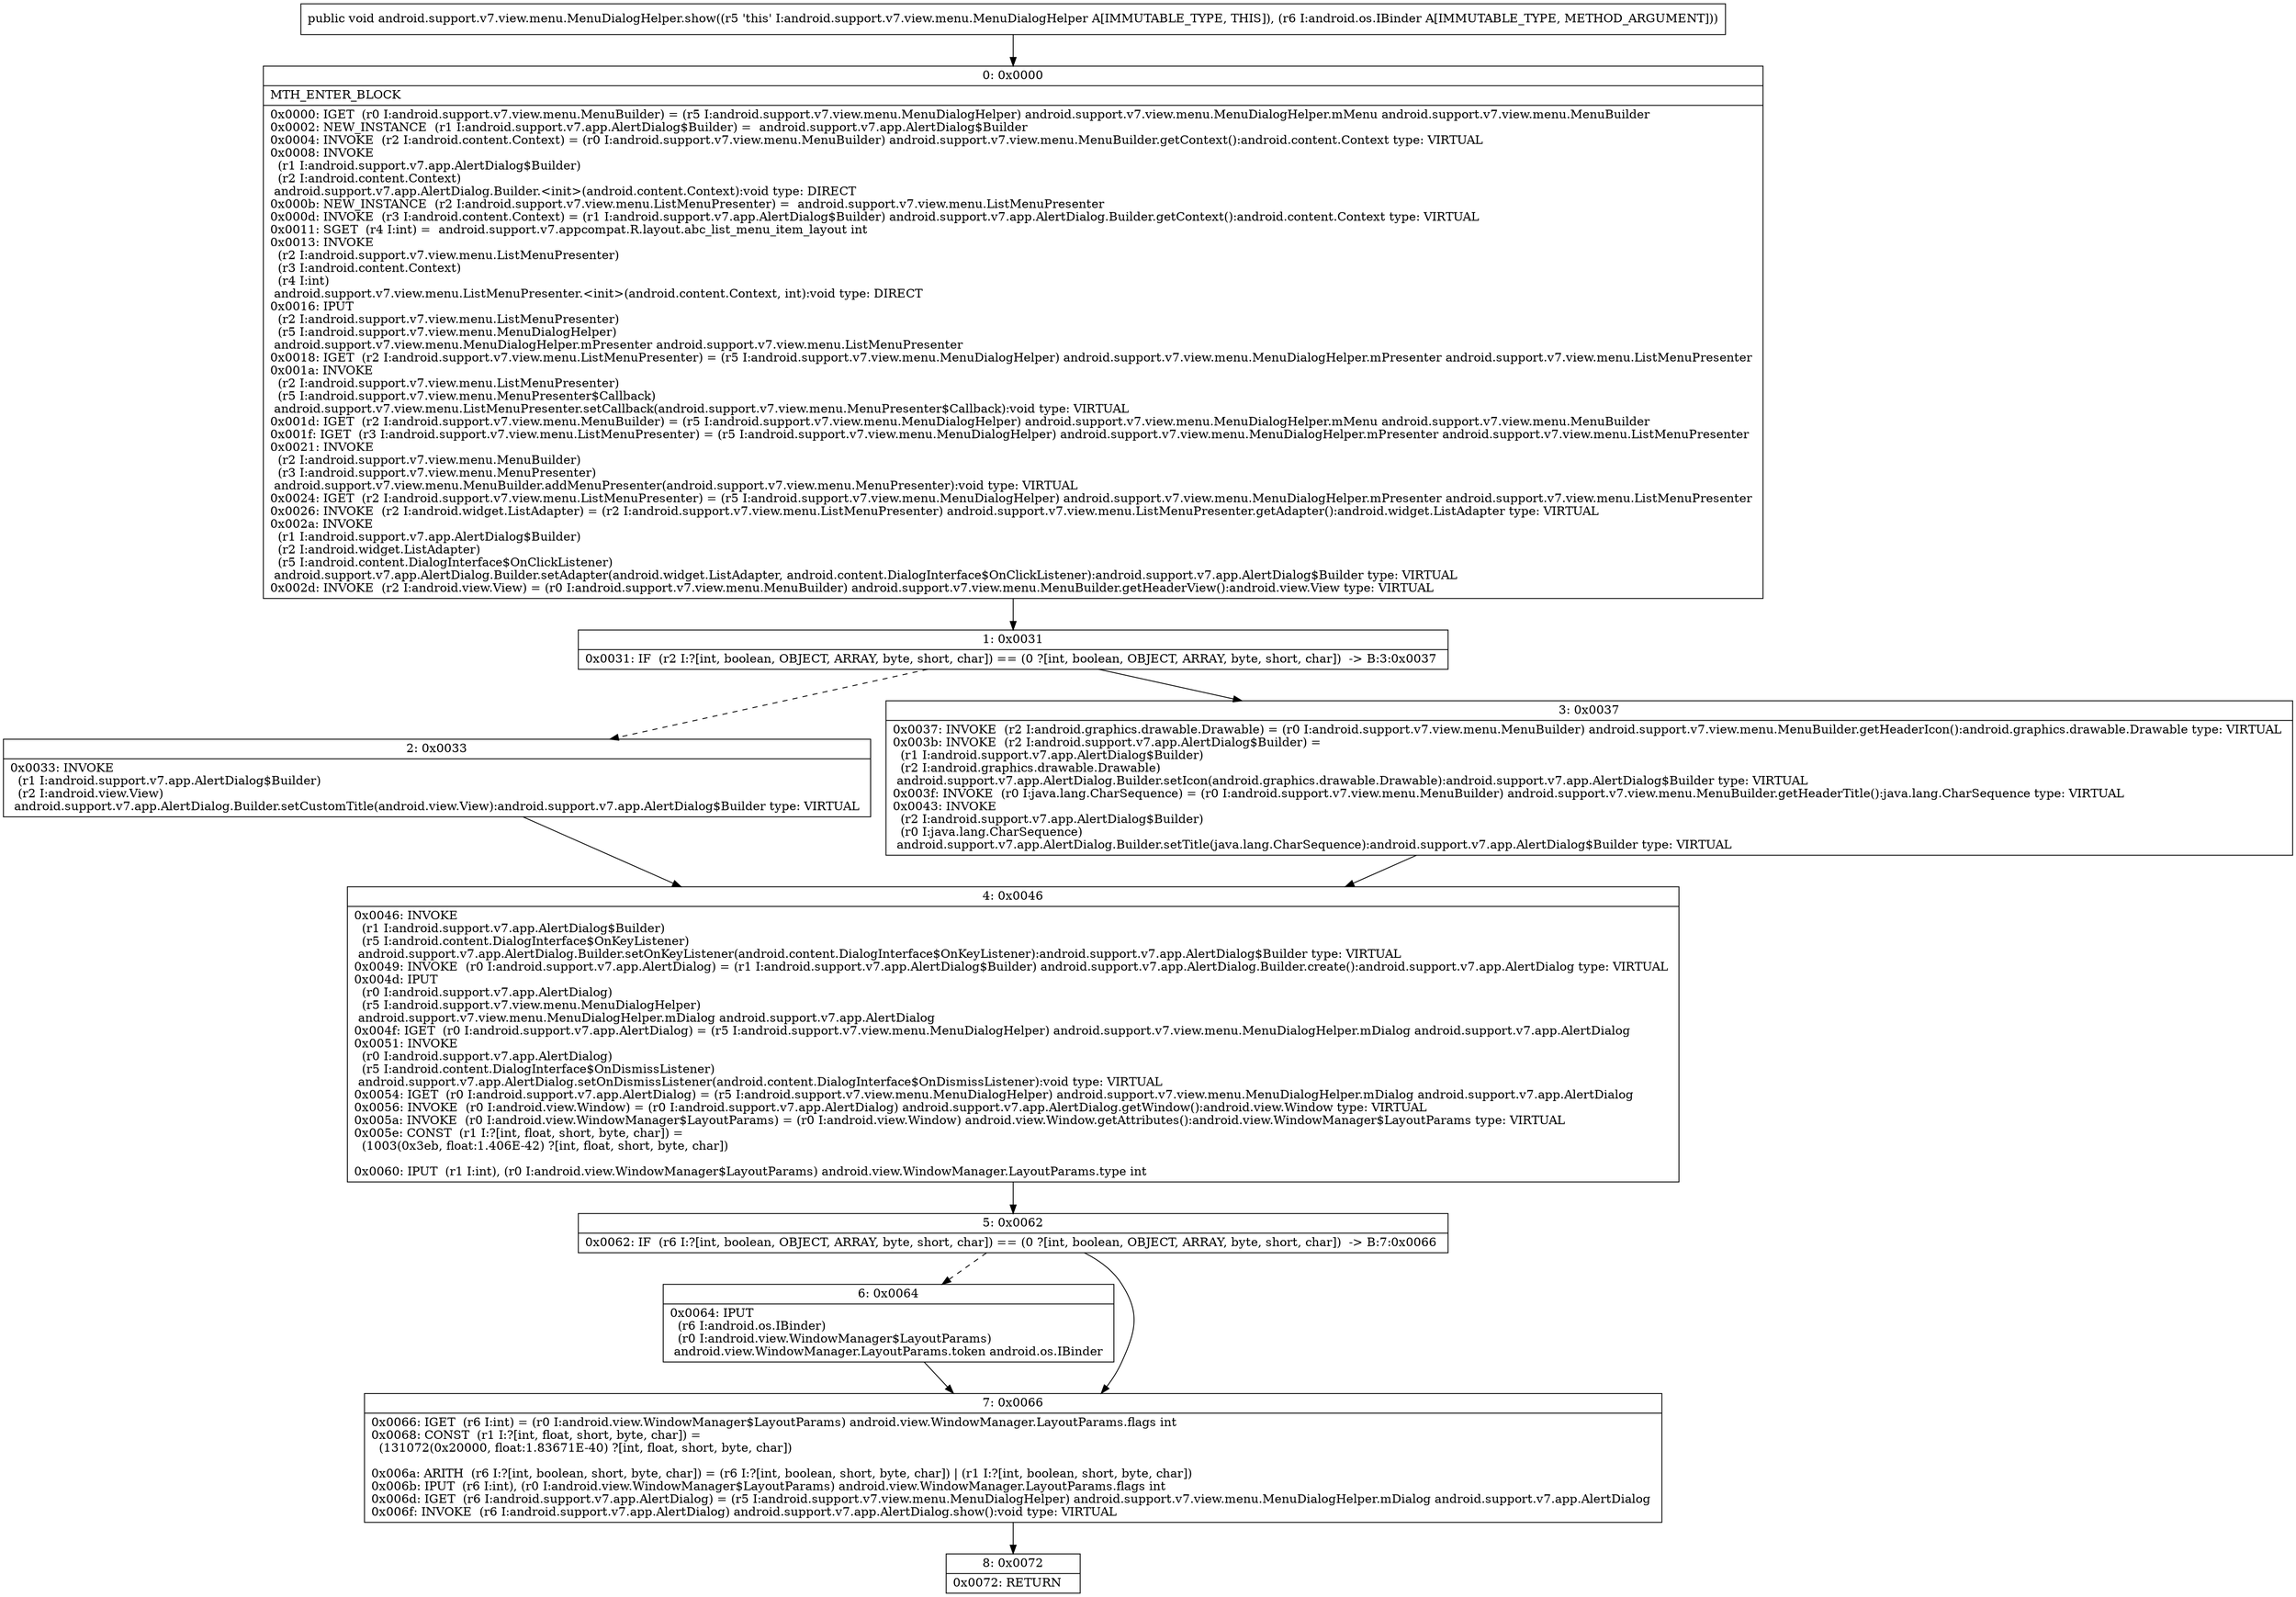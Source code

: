 digraph "CFG forandroid.support.v7.view.menu.MenuDialogHelper.show(Landroid\/os\/IBinder;)V" {
Node_0 [shape=record,label="{0\:\ 0x0000|MTH_ENTER_BLOCK\l|0x0000: IGET  (r0 I:android.support.v7.view.menu.MenuBuilder) = (r5 I:android.support.v7.view.menu.MenuDialogHelper) android.support.v7.view.menu.MenuDialogHelper.mMenu android.support.v7.view.menu.MenuBuilder \l0x0002: NEW_INSTANCE  (r1 I:android.support.v7.app.AlertDialog$Builder) =  android.support.v7.app.AlertDialog$Builder \l0x0004: INVOKE  (r2 I:android.content.Context) = (r0 I:android.support.v7.view.menu.MenuBuilder) android.support.v7.view.menu.MenuBuilder.getContext():android.content.Context type: VIRTUAL \l0x0008: INVOKE  \l  (r1 I:android.support.v7.app.AlertDialog$Builder)\l  (r2 I:android.content.Context)\l android.support.v7.app.AlertDialog.Builder.\<init\>(android.content.Context):void type: DIRECT \l0x000b: NEW_INSTANCE  (r2 I:android.support.v7.view.menu.ListMenuPresenter) =  android.support.v7.view.menu.ListMenuPresenter \l0x000d: INVOKE  (r3 I:android.content.Context) = (r1 I:android.support.v7.app.AlertDialog$Builder) android.support.v7.app.AlertDialog.Builder.getContext():android.content.Context type: VIRTUAL \l0x0011: SGET  (r4 I:int) =  android.support.v7.appcompat.R.layout.abc_list_menu_item_layout int \l0x0013: INVOKE  \l  (r2 I:android.support.v7.view.menu.ListMenuPresenter)\l  (r3 I:android.content.Context)\l  (r4 I:int)\l android.support.v7.view.menu.ListMenuPresenter.\<init\>(android.content.Context, int):void type: DIRECT \l0x0016: IPUT  \l  (r2 I:android.support.v7.view.menu.ListMenuPresenter)\l  (r5 I:android.support.v7.view.menu.MenuDialogHelper)\l android.support.v7.view.menu.MenuDialogHelper.mPresenter android.support.v7.view.menu.ListMenuPresenter \l0x0018: IGET  (r2 I:android.support.v7.view.menu.ListMenuPresenter) = (r5 I:android.support.v7.view.menu.MenuDialogHelper) android.support.v7.view.menu.MenuDialogHelper.mPresenter android.support.v7.view.menu.ListMenuPresenter \l0x001a: INVOKE  \l  (r2 I:android.support.v7.view.menu.ListMenuPresenter)\l  (r5 I:android.support.v7.view.menu.MenuPresenter$Callback)\l android.support.v7.view.menu.ListMenuPresenter.setCallback(android.support.v7.view.menu.MenuPresenter$Callback):void type: VIRTUAL \l0x001d: IGET  (r2 I:android.support.v7.view.menu.MenuBuilder) = (r5 I:android.support.v7.view.menu.MenuDialogHelper) android.support.v7.view.menu.MenuDialogHelper.mMenu android.support.v7.view.menu.MenuBuilder \l0x001f: IGET  (r3 I:android.support.v7.view.menu.ListMenuPresenter) = (r5 I:android.support.v7.view.menu.MenuDialogHelper) android.support.v7.view.menu.MenuDialogHelper.mPresenter android.support.v7.view.menu.ListMenuPresenter \l0x0021: INVOKE  \l  (r2 I:android.support.v7.view.menu.MenuBuilder)\l  (r3 I:android.support.v7.view.menu.MenuPresenter)\l android.support.v7.view.menu.MenuBuilder.addMenuPresenter(android.support.v7.view.menu.MenuPresenter):void type: VIRTUAL \l0x0024: IGET  (r2 I:android.support.v7.view.menu.ListMenuPresenter) = (r5 I:android.support.v7.view.menu.MenuDialogHelper) android.support.v7.view.menu.MenuDialogHelper.mPresenter android.support.v7.view.menu.ListMenuPresenter \l0x0026: INVOKE  (r2 I:android.widget.ListAdapter) = (r2 I:android.support.v7.view.menu.ListMenuPresenter) android.support.v7.view.menu.ListMenuPresenter.getAdapter():android.widget.ListAdapter type: VIRTUAL \l0x002a: INVOKE  \l  (r1 I:android.support.v7.app.AlertDialog$Builder)\l  (r2 I:android.widget.ListAdapter)\l  (r5 I:android.content.DialogInterface$OnClickListener)\l android.support.v7.app.AlertDialog.Builder.setAdapter(android.widget.ListAdapter, android.content.DialogInterface$OnClickListener):android.support.v7.app.AlertDialog$Builder type: VIRTUAL \l0x002d: INVOKE  (r2 I:android.view.View) = (r0 I:android.support.v7.view.menu.MenuBuilder) android.support.v7.view.menu.MenuBuilder.getHeaderView():android.view.View type: VIRTUAL \l}"];
Node_1 [shape=record,label="{1\:\ 0x0031|0x0031: IF  (r2 I:?[int, boolean, OBJECT, ARRAY, byte, short, char]) == (0 ?[int, boolean, OBJECT, ARRAY, byte, short, char])  \-\> B:3:0x0037 \l}"];
Node_2 [shape=record,label="{2\:\ 0x0033|0x0033: INVOKE  \l  (r1 I:android.support.v7.app.AlertDialog$Builder)\l  (r2 I:android.view.View)\l android.support.v7.app.AlertDialog.Builder.setCustomTitle(android.view.View):android.support.v7.app.AlertDialog$Builder type: VIRTUAL \l}"];
Node_3 [shape=record,label="{3\:\ 0x0037|0x0037: INVOKE  (r2 I:android.graphics.drawable.Drawable) = (r0 I:android.support.v7.view.menu.MenuBuilder) android.support.v7.view.menu.MenuBuilder.getHeaderIcon():android.graphics.drawable.Drawable type: VIRTUAL \l0x003b: INVOKE  (r2 I:android.support.v7.app.AlertDialog$Builder) = \l  (r1 I:android.support.v7.app.AlertDialog$Builder)\l  (r2 I:android.graphics.drawable.Drawable)\l android.support.v7.app.AlertDialog.Builder.setIcon(android.graphics.drawable.Drawable):android.support.v7.app.AlertDialog$Builder type: VIRTUAL \l0x003f: INVOKE  (r0 I:java.lang.CharSequence) = (r0 I:android.support.v7.view.menu.MenuBuilder) android.support.v7.view.menu.MenuBuilder.getHeaderTitle():java.lang.CharSequence type: VIRTUAL \l0x0043: INVOKE  \l  (r2 I:android.support.v7.app.AlertDialog$Builder)\l  (r0 I:java.lang.CharSequence)\l android.support.v7.app.AlertDialog.Builder.setTitle(java.lang.CharSequence):android.support.v7.app.AlertDialog$Builder type: VIRTUAL \l}"];
Node_4 [shape=record,label="{4\:\ 0x0046|0x0046: INVOKE  \l  (r1 I:android.support.v7.app.AlertDialog$Builder)\l  (r5 I:android.content.DialogInterface$OnKeyListener)\l android.support.v7.app.AlertDialog.Builder.setOnKeyListener(android.content.DialogInterface$OnKeyListener):android.support.v7.app.AlertDialog$Builder type: VIRTUAL \l0x0049: INVOKE  (r0 I:android.support.v7.app.AlertDialog) = (r1 I:android.support.v7.app.AlertDialog$Builder) android.support.v7.app.AlertDialog.Builder.create():android.support.v7.app.AlertDialog type: VIRTUAL \l0x004d: IPUT  \l  (r0 I:android.support.v7.app.AlertDialog)\l  (r5 I:android.support.v7.view.menu.MenuDialogHelper)\l android.support.v7.view.menu.MenuDialogHelper.mDialog android.support.v7.app.AlertDialog \l0x004f: IGET  (r0 I:android.support.v7.app.AlertDialog) = (r5 I:android.support.v7.view.menu.MenuDialogHelper) android.support.v7.view.menu.MenuDialogHelper.mDialog android.support.v7.app.AlertDialog \l0x0051: INVOKE  \l  (r0 I:android.support.v7.app.AlertDialog)\l  (r5 I:android.content.DialogInterface$OnDismissListener)\l android.support.v7.app.AlertDialog.setOnDismissListener(android.content.DialogInterface$OnDismissListener):void type: VIRTUAL \l0x0054: IGET  (r0 I:android.support.v7.app.AlertDialog) = (r5 I:android.support.v7.view.menu.MenuDialogHelper) android.support.v7.view.menu.MenuDialogHelper.mDialog android.support.v7.app.AlertDialog \l0x0056: INVOKE  (r0 I:android.view.Window) = (r0 I:android.support.v7.app.AlertDialog) android.support.v7.app.AlertDialog.getWindow():android.view.Window type: VIRTUAL \l0x005a: INVOKE  (r0 I:android.view.WindowManager$LayoutParams) = (r0 I:android.view.Window) android.view.Window.getAttributes():android.view.WindowManager$LayoutParams type: VIRTUAL \l0x005e: CONST  (r1 I:?[int, float, short, byte, char]) = \l  (1003(0x3eb, float:1.406E\-42) ?[int, float, short, byte, char])\l \l0x0060: IPUT  (r1 I:int), (r0 I:android.view.WindowManager$LayoutParams) android.view.WindowManager.LayoutParams.type int \l}"];
Node_5 [shape=record,label="{5\:\ 0x0062|0x0062: IF  (r6 I:?[int, boolean, OBJECT, ARRAY, byte, short, char]) == (0 ?[int, boolean, OBJECT, ARRAY, byte, short, char])  \-\> B:7:0x0066 \l}"];
Node_6 [shape=record,label="{6\:\ 0x0064|0x0064: IPUT  \l  (r6 I:android.os.IBinder)\l  (r0 I:android.view.WindowManager$LayoutParams)\l android.view.WindowManager.LayoutParams.token android.os.IBinder \l}"];
Node_7 [shape=record,label="{7\:\ 0x0066|0x0066: IGET  (r6 I:int) = (r0 I:android.view.WindowManager$LayoutParams) android.view.WindowManager.LayoutParams.flags int \l0x0068: CONST  (r1 I:?[int, float, short, byte, char]) = \l  (131072(0x20000, float:1.83671E\-40) ?[int, float, short, byte, char])\l \l0x006a: ARITH  (r6 I:?[int, boolean, short, byte, char]) = (r6 I:?[int, boolean, short, byte, char]) \| (r1 I:?[int, boolean, short, byte, char]) \l0x006b: IPUT  (r6 I:int), (r0 I:android.view.WindowManager$LayoutParams) android.view.WindowManager.LayoutParams.flags int \l0x006d: IGET  (r6 I:android.support.v7.app.AlertDialog) = (r5 I:android.support.v7.view.menu.MenuDialogHelper) android.support.v7.view.menu.MenuDialogHelper.mDialog android.support.v7.app.AlertDialog \l0x006f: INVOKE  (r6 I:android.support.v7.app.AlertDialog) android.support.v7.app.AlertDialog.show():void type: VIRTUAL \l}"];
Node_8 [shape=record,label="{8\:\ 0x0072|0x0072: RETURN   \l}"];
MethodNode[shape=record,label="{public void android.support.v7.view.menu.MenuDialogHelper.show((r5 'this' I:android.support.v7.view.menu.MenuDialogHelper A[IMMUTABLE_TYPE, THIS]), (r6 I:android.os.IBinder A[IMMUTABLE_TYPE, METHOD_ARGUMENT])) }"];
MethodNode -> Node_0;
Node_0 -> Node_1;
Node_1 -> Node_2[style=dashed];
Node_1 -> Node_3;
Node_2 -> Node_4;
Node_3 -> Node_4;
Node_4 -> Node_5;
Node_5 -> Node_6[style=dashed];
Node_5 -> Node_7;
Node_6 -> Node_7;
Node_7 -> Node_8;
}

